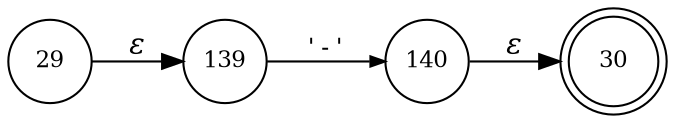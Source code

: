 digraph ATN {
rankdir=LR;
s30[fontsize=11, label="30", shape=doublecircle, fixedsize=true, width=.6];
s139[fontsize=11,label="139", shape=circle, fixedsize=true, width=.55, peripheries=1];
s140[fontsize=11,label="140", shape=circle, fixedsize=true, width=.55, peripheries=1];
s29[fontsize=11,label="29", shape=circle, fixedsize=true, width=.55, peripheries=1];
s29 -> s139 [fontname="Times-Italic", label="&epsilon;"];
s139 -> s140 [fontsize=11, fontname="Courier", arrowsize=.7, label = "'-'", arrowhead = normal];
s140 -> s30 [fontname="Times-Italic", label="&epsilon;"];
}